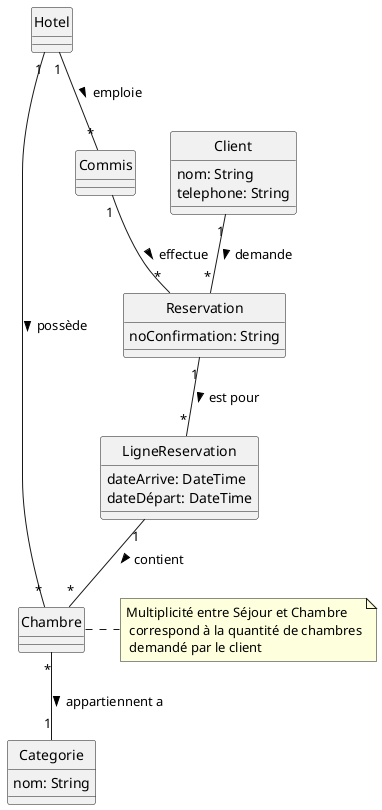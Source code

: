 @startuml Notez une réservation
skinparam Style strictuml
class "Commis" as CO
class "Client" as CL {
    nom: String 
    telephone: String 
}
class "Reservation" as RE {
    noConfirmation: String 
}
class "Hotel" as HO 
class "Chambre" as CH 
note right: Multiplicité entre Séjour et Chambre\n correspond à la quantité de chambres\n demandé par le client

class "Categorie" as CA {
    nom: String
}

class "LigneReservation" as SE {
    dateArrive: DateTime 
    dateDépart: DateTime 
}


CO "1" -- "*" RE : effectue >
CL "1" -- "*" RE : demande >
RE "1" -- "*" SE : est pour >
SE "1" -- "*" CH : contient >
HO "1" -- "*" CO : emploie >
HO "1" -- "*" CH : possède >
CH "*" -- "1" CA : appartiennent a >
 
@enduml
